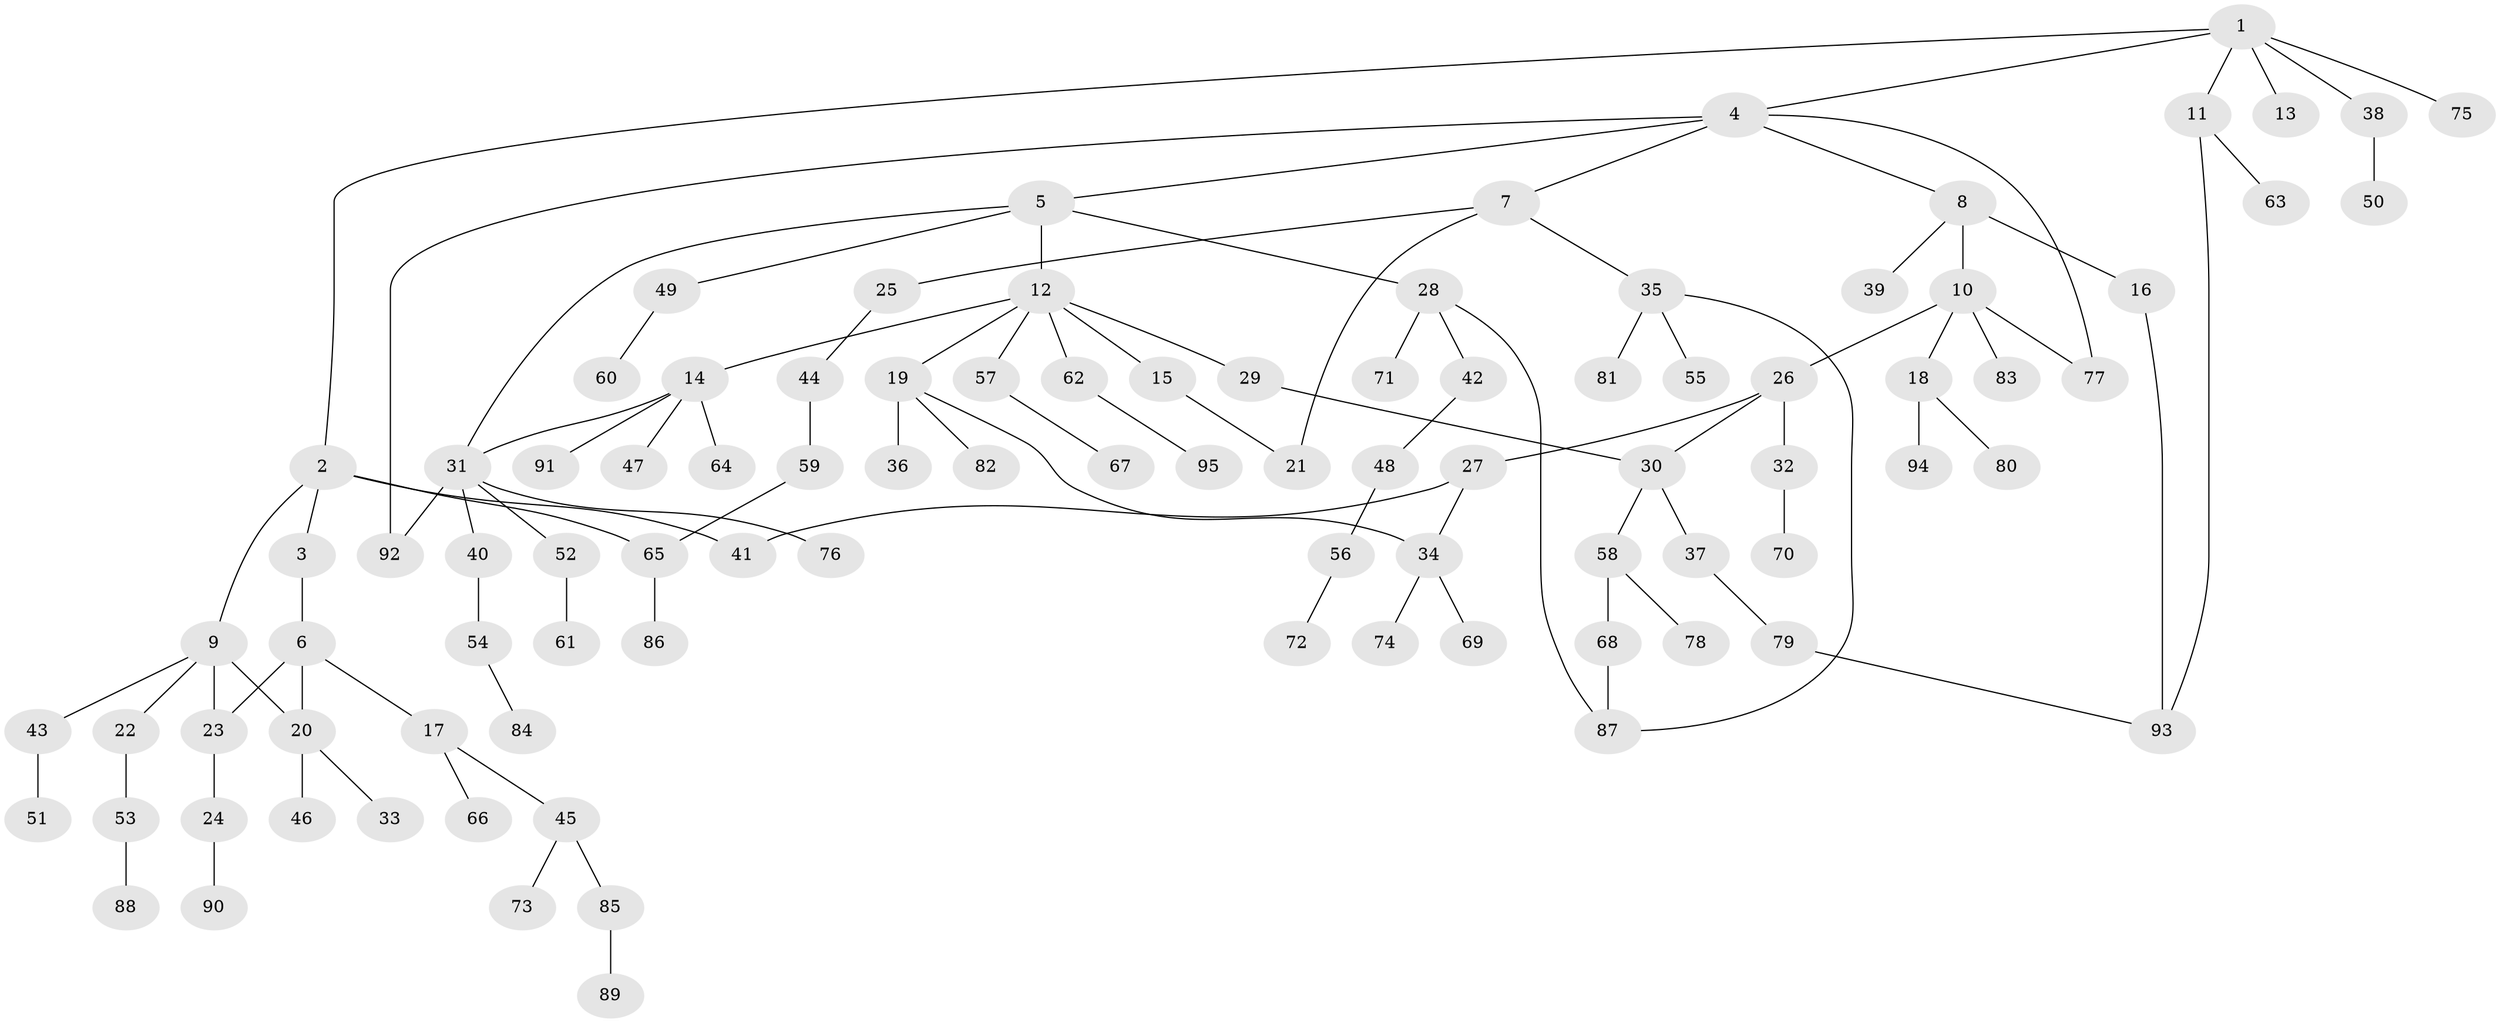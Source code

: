 // coarse degree distribution, {5: 0.07462686567164178, 2: 0.3582089552238806, 6: 0.014925373134328358, 4: 0.08955223880597014, 3: 0.14925373134328357, 7: 0.014925373134328358, 1: 0.29850746268656714}
// Generated by graph-tools (version 1.1) at 2025/48/03/04/25 22:48:46]
// undirected, 95 vertices, 108 edges
graph export_dot {
  node [color=gray90,style=filled];
  1;
  2;
  3;
  4;
  5;
  6;
  7;
  8;
  9;
  10;
  11;
  12;
  13;
  14;
  15;
  16;
  17;
  18;
  19;
  20;
  21;
  22;
  23;
  24;
  25;
  26;
  27;
  28;
  29;
  30;
  31;
  32;
  33;
  34;
  35;
  36;
  37;
  38;
  39;
  40;
  41;
  42;
  43;
  44;
  45;
  46;
  47;
  48;
  49;
  50;
  51;
  52;
  53;
  54;
  55;
  56;
  57;
  58;
  59;
  60;
  61;
  62;
  63;
  64;
  65;
  66;
  67;
  68;
  69;
  70;
  71;
  72;
  73;
  74;
  75;
  76;
  77;
  78;
  79;
  80;
  81;
  82;
  83;
  84;
  85;
  86;
  87;
  88;
  89;
  90;
  91;
  92;
  93;
  94;
  95;
  1 -- 2;
  1 -- 4;
  1 -- 11;
  1 -- 13;
  1 -- 38;
  1 -- 75;
  2 -- 3;
  2 -- 9;
  2 -- 65;
  2 -- 41;
  3 -- 6;
  4 -- 5;
  4 -- 7;
  4 -- 8;
  4 -- 77;
  4 -- 92;
  5 -- 12;
  5 -- 28;
  5 -- 31;
  5 -- 49;
  6 -- 17;
  6 -- 20;
  6 -- 23;
  7 -- 21;
  7 -- 25;
  7 -- 35;
  8 -- 10;
  8 -- 16;
  8 -- 39;
  9 -- 22;
  9 -- 23;
  9 -- 43;
  9 -- 20;
  10 -- 18;
  10 -- 26;
  10 -- 83;
  10 -- 77;
  11 -- 63;
  11 -- 93;
  12 -- 14;
  12 -- 15;
  12 -- 19;
  12 -- 29;
  12 -- 57;
  12 -- 62;
  14 -- 47;
  14 -- 64;
  14 -- 91;
  14 -- 31;
  15 -- 21;
  16 -- 93;
  17 -- 45;
  17 -- 66;
  18 -- 80;
  18 -- 94;
  19 -- 36;
  19 -- 82;
  19 -- 34;
  20 -- 33;
  20 -- 46;
  22 -- 53;
  23 -- 24;
  24 -- 90;
  25 -- 44;
  26 -- 27;
  26 -- 30;
  26 -- 32;
  27 -- 34;
  27 -- 41;
  28 -- 42;
  28 -- 71;
  28 -- 87;
  29 -- 30;
  30 -- 37;
  30 -- 58;
  31 -- 40;
  31 -- 52;
  31 -- 76;
  31 -- 92;
  32 -- 70;
  34 -- 69;
  34 -- 74;
  35 -- 55;
  35 -- 81;
  35 -- 87;
  37 -- 79;
  38 -- 50;
  40 -- 54;
  42 -- 48;
  43 -- 51;
  44 -- 59;
  45 -- 73;
  45 -- 85;
  48 -- 56;
  49 -- 60;
  52 -- 61;
  53 -- 88;
  54 -- 84;
  56 -- 72;
  57 -- 67;
  58 -- 68;
  58 -- 78;
  59 -- 65;
  62 -- 95;
  65 -- 86;
  68 -- 87;
  79 -- 93;
  85 -- 89;
}

